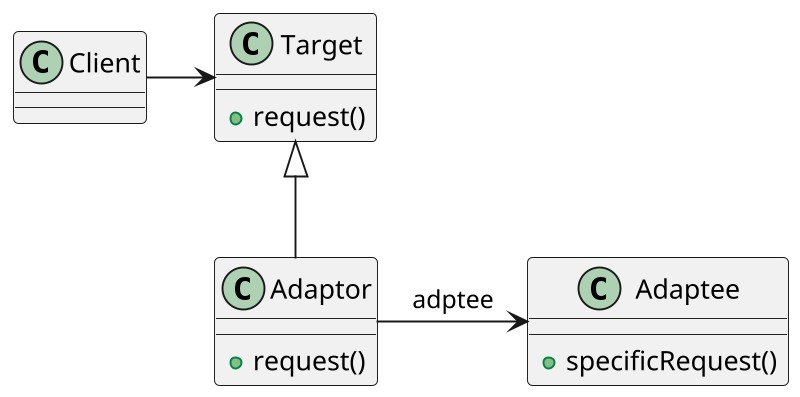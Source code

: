 @startuml

scale 800*800

skinparam defaultFontName "Noto Sans Mono CJK TC Regular"

class Client{    
}

class Target {
    +request()
}

class Adaptor {    
    +request()
}

class Adaptee {
    +specificRequest()
}

Client -right-> Target
Target <|-down- Adaptor
Adaptor -> Adaptee : "adptee"

@enduml